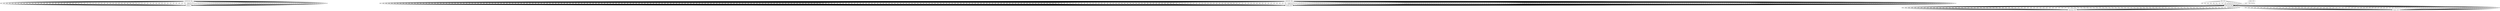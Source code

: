 digraph {
	"systemd-oomd,  566" -> "systemd, 1" [label=read]
	"systemd-oomd,  566" -> "systemd, 1" [label=read]
	"systemd-oomd,  566" -> "systemd, 1" [label=read]
	"systemd-oomd,  566" -> "systemd, 1" [label=read]
	"gnome-shell,  1847" -> "systemd, 1637" [label=read]
	"gnome-shell,  1847" -> "systemd, 1637" [label=read]
	"systemd-oomd,  566" -> "systemd, 1" [label=read]
	"systemd-oomd,  566" -> "systemd, 1" [label=read]
	"systemd-oomd,  566" -> "systemd, 1" [label=read]
	"systemd-oomd,  566" -> "systemd, 1" [label=read]
	"systemd-oomd,  566" -> "systemd, 1" [label=read]
	"systemd-oomd,  566" -> "systemd, 1" [label=read]
	"systemd-oomd,  566" -> "systemd, 1" [label=read]
	"systemd-oomd,  566" -> "systemd, 1" [label=read]
	"systemd-oomd,  566" -> "systemd, 1" [label=read]
	"systemd-oomd,  566" -> "systemd, 1" [label=read]
	"systemd-oomd,  566" -> "systemd, 1" [label=read]
	"systemd-oomd,  566" -> "systemd, 1" [label=read]
	"systemd-oomd,  566" -> "systemd, 1" [label=read]
	"systemd-oomd,  566" -> "systemd, 1" [label=read]
	"systemd-oomd,  566" -> "systemd, 1" [label=read]
	"systemd-oomd,  566" -> "systemd, 1" [label=read]
	"systemd-oomd,  566" -> "systemd, 1" [label=read]
	"systemd-oomd,  566" -> "systemd, 1" [label=read]
	"systemd-oomd,  566" -> "systemd, 1" [label=read]
	"systemd-oomd,  566" -> "systemd, 1" [label=read]
	"systemd-oomd,  566" -> "systemd, 1" [label=read]
	"systemd-oomd,  566" -> "systemd, 1" [label=read]
	"systemd-oomd,  566" -> "systemd, 1" [label=read]
	"systemd-oomd,  566" -> "systemd, 1" [label=read]
	"systemd-oomd,  566" -> "systemd, 1" [label=read]
	"systemd-oomd,  566" -> "systemd, 1" [label=read]
	"systemd-oomd,  566" -> "systemd, 1" [label=read]
	"systemd-oomd,  566" -> "systemd, 1" [label=read]
	"gnome-shell,  1847" -> "systemd, 1637" [label=read]
	"gnome-shell,  1847" -> "systemd, 1637" [label=read]
	"gnome-shell,  1847" -> "systemd, 1637" [label=read]
	"gnome-shell,  1847" -> "systemd, 1637" [label=read]
	"gnome-shell,  1847" -> "systemd, 1637" [label=read]
	"gnome-shell,  1847" -> "systemd, 1637" [label=read]
	"gnome-shell,  1847" -> "systemd, 1637" [label=read]
	"gnome-shell,  1847" -> "systemd, 1637" [label=read]
	"gnome-shell, 1847" -> "Cache2,  4070" [label=write]
	"gnome-shell, 1847" -> "Cache2,  4070" [label=write]
	"gnome-shell, 1847" -> "Cache2,  4070" [label=write]
	"gnome-shell, 1847" -> "Cache2,  4070" [label=write]
	"Cache2,  4070" -> "gnome-shell, 1847" [label=read]
	"Cache2,  4070" -> "gnome-shell, 1847" [label=read]
	"gnome-shell, 1847" -> "Cache2,  4070" [label=write]
	"gnome-shell, 1847" -> "Cache2,  4070" [label=write]
	"Cache2,  4070" -> "gnome-shell, 1847" [label=read]
	"Cache2,  4070" -> "gnome-shell, 1847" [label=read]
	"Cache2,  4070" -> "gnome-shell, 1847" [label=read]
	"Cache2,  4070" -> "gnome-shell, 1847" [label=read]
	"gnome-shell, 1847" -> "Cache2,  4070" [label=write]
	"gnome-shell, 1847" -> "Cache2,  4070" [label=write]
	"Cache2,  4070" -> "gnome-shell, 1847" [label=read]
	"Cache2,  4070" -> "gnome-shell, 1847" [label=read]
	"gnome-shell, 1847" -> "Cache2,  4070" [label=write]
	"gnome-shell, 1847" -> "Cache2,  4070" [label=write]
	"Cache2,  4070" -> "gnome-shell, 1847" [label=read]
	"Cache2,  4070" -> "gnome-shell, 1847" [label=read]
	"gnome-shell, 1847" -> "Cache2,  4070" [label=write]
	"gnome-shell, 1847" -> "Cache2,  4070" [label=write]
	"Cache2,  4070" -> "gnome-shell, 1847" [label=read]
	"Cache2,  4070" -> "gnome-shell, 1847" [label=read]
	"Cache2,  4070" -> "gnome-shell, 1847" [label=read]
	"Cache2,  4070" -> "gnome-shell, 1847" [label=read]
	"gnome-shell, 1847" -> "Cache2,  4070" [label=write]
	"gnome-shell, 1847" -> "Cache2,  4070" [label=write]
	"Cache2,  4070" -> "gnome-shell, 1847" [label=read]
	"Cache2,  4070" -> "gnome-shell, 1847" [label=read]
	"Cache2,  4070" -> "gnome-shell, 1847" [label=read]
	"Cache2,  4070" -> "gnome-shell, 1847" [label=read]
	"gnome-shell, 1847" -> "Cache2,  4070" [label=write]
	"gnome-shell, 1847" -> "Cache2,  4070" [label=write]
	"Cache2,  4070" -> "gnome-shell, 1847" [label=read]
	"Cache2,  4070" -> "gnome-shell, 1847" [label=read]
	"Cache2,  4070" -> "gnome-shell, 1847" [label=read]
	"Cache2,  4070" -> "gnome-shell, 1847" [label=read]
	"gnome-shell, 1847" -> "Cache2,  4070" [label=write]
	"gnome-shell, 1847" -> "Cache2,  4070" [label=write]
	"Cache2,  4070" -> "gnome-shell, 1847" [label=read]
	"gnome-shell,  1847" -> "systemd, 1637" [label=read]
	"gnome-shell,  1847" -> "systemd, 1637" [label=read]
	"gnome-shell,  1847" -> "systemd, 1637" [label=read]
	"gnome-shell,  1847" -> "systemd, 1637" [label=read]
	"Cache2,  4070" -> "gnome-shell, 1847" [label=read]
	"Cache2,  4070" -> "gnome-shell, 1847" [label=read]
	"Cache2,  4070" -> "gnome-shell, 1847" [label=read]
	"gnome-shell, 1847" -> "Cache2,  4070" [label=write]
	"gnome-shell, 1847" -> "Cache2,  4070" [label=write]
	"Cache2,  4070" -> "gnome-shell, 1847" [label=read]
	"Cache2,  4070" -> "gnome-shell, 1847" [label=read]
	"gnome-shell, 1847" -> "Cache2,  4070" [label=write]
	"gnome-shell, 1847" -> "Cache2,  4070" [label=write]
	"gnome-shell,  1847" -> "systemd, 1637" [label=read]
	"gnome-shell,  1847" -> "systemd, 1637" [label=read]
	"gnome-shell,  1847" -> "systemd, 1637" [label=read]
	"gnome-shell,  1847" -> "systemd, 1637" [label=read]
	"gnome-shell,  1847" -> "systemd, 1637" [label=read]
	"gnome-shell,  1847" -> "systemd, 1637" [label=read]
	"gnome-shell,  1847" -> "systemd, 1637" [label=read]
	"gnome-shell,  1847" -> "systemd, 1637" [label=read]
	"gnome-shell,  1847" -> "systemd, 1637" [label=read]
	"gnome-shell,  1847" -> "systemd, 1637" [label=read]
	"gnome-shell,  1847" -> "systemd, 1637" [label=read]
	"gnome-shell,  1847" -> "systemd, 1637" [label=read]
	"gnome-shell,  1847" -> "systemd, 1637" [label=read]
	"gnome-shell,  1847" -> "systemd, 1637" [label=read]
	"gnome-shell,  1847" -> "systemd, 1637" [label=read]
	"gnome-shell,  1847" -> "systemd, 1637" [label=read]
	"gnome-shell,  1847" -> "systemd, 1637" [label=read]
	"gnome-shell,  1847" -> "systemd, 1637" [label=read]
	"gnome-shell,  1847" -> "systemd, 1637" [label=read]
	"gnome-shell,  1847" -> "systemd, 1637" [label=read]
	"gnome-shell,  1847" -> "systemd, 1637" [label=read]
	"gnome-shell,  1847" -> "systemd, 1637" [label=read]
	"gnome-shell,  1847" -> "systemd, 1637" [label=read]
	"gnome-shell,  1847" -> "systemd, 1637" [label=read]
	"gnome-shell,  1847" -> "systemd, 1637" [label=read]
	"gnome-shell,  1847" -> "systemd, 1637" [label=read]
	"gnome-shell,  1847" -> "systemd, 1637" [label=read]
	"gnome-shell,  1847" -> "systemd, 1637" [label=read]
	"gnome-shell,  1847" -> "systemd, 1637" [label=read]
	"gnome-shell,  1847" -> "systemd, 1637" [label=read]
	"gnome-shell,  1847" -> "systemd, 1637" [label=read]
	"gnome-shell,  1847" -> "systemd, 1637" [label=read]
	"gnome-shell,  1847" -> "systemd, 1637" [label=read]
	"gnome-shell,  1847" -> "systemd, 1637" [label=read]
	"gnome-shell,  1847" -> "systemd, 1637" [label=read]
	"gnome-shell,  1847" -> "systemd, 1637" [label=read]
	"gnome-shell,  1847" -> "systemd, 1637" [label=read]
	"gnome-shell,  1847" -> "systemd, 1637" [label=read]
	"gnome-shell,  1847" -> "systemd, 1637" [label=read]
	"gnome-shell,  1847" -> "systemd, 1637" [label=read]
	"gnome-shell,  1847" -> "systemd, 1637" [label=read]
	"gnome-shell,  1847" -> "systemd, 1637" [label=read]
	"gnome-shell,  1847" -> "systemd, 1637" [label=read]
	"gnome-shell,  1847" -> "systemd, 1637" [label=read]
	"gnome-shell,  1847" -> "systemd, 1637" [label=read]
	"gnome-shell,  1847" -> "systemd, 1637" [label=read]
	"gnome-shell,  1847" -> "systemd, 1637" [label=read]
	"gnome-shell,  1847" -> "systemd, 1637" [label=read]
	"gnome-shell,  1847" -> "systemd, 1637" [label=read]
	"gnome-shell,  1847" -> "systemd, 1637" [label=read]
	"systemd-oomd,  566" -> "systemd, 1" [label=read]
	"systemd-oomd,  566" -> "systemd, 1" [label=read]
	"gnome-shell,  1847" -> "systemd, 1637" [label=read]
	"gnome-shell,  1847" -> "systemd, 1637" [label=read]
	"gnome-shell,  1847" -> "systemd, 1637" [label=read]
	"gnome-shell,  1847" -> "systemd, 1637" [label=read]
	"Cache2,  4070" -> "gnome-shell, 1847" [label=read]
	"Cache2,  4070" -> "gnome-shell, 1847" [label=read]
	"Cache2,  4070" -> "gnome-shell, 1847" [label=read]
	"Cache2,  4070" -> "gnome-shell, 1847" [label=read]
	"Cache2,  4070" -> "gnome-shell, 1847" [label=read]
	"Cache2,  4070" -> "gnome-shell, 1847" [label=read]
	"gnome-shell, 1847" -> "Cache2,  4070" [label=write]
	"gnome-shell, 1847" -> "Cache2,  4070" [label=write]
	"gnome-shell,  1847" -> "systemd, 1637" [label=read]
	"gnome-shell,  1847" -> "systemd, 1637" [label=read]
	"gnome-shell,  1847" -> "systemd, 1637" [label=read]
	"gnome-shell,  1847" -> "systemd, 1637" [label=read]
	"gnome-shell,  1847" -> "systemd, 1637" [label=read]
	"gnome-shell,  1847" -> "systemd, 1637" [label=read]
	"gnome-shell,  1847" -> "systemd, 1637" [label=read]
	"gnome-shell,  1847" -> "systemd, 1637" [label=read]
	"gnome-shell,  1847" -> "systemd, 1637" [label=read]
	"gnome-shell,  1847" -> "systemd, 1637" [label=read]
	"gnome-shell,  1847" -> "systemd, 1637" [label=read]
	"gnome-shell,  1847" -> "systemd, 1637" [label=read]
	"gnome-shell,  1847" -> "systemd, 1637" [label=read]
	"gnome-shell,  1847" -> "systemd, 1637" [label=read]
	"gnome-shell,  1847" -> "systemd, 1637" [label=read]
	"gnome-shell,  1847" -> "systemd, 1637" [label=read]
	"gnome-shell,  1847" -> "systemd, 1637" [label=read]
	"gnome-shell,  1847" -> "systemd, 1637" [label=read]
	"gnome-shell,  1847" -> "systemd, 1637" [label=read]
	"gnome-shell,  1847" -> "systemd, 1637" [label=read]
	"gnome-shell,  1847" -> "systemd, 1637" [label=read]
	"gnome-shell,  1847" -> "systemd, 1637" [label=read]
	"gnome-shell,  1847" -> "systemd, 1637" [label=read]
	"gnome-shell,  1847" -> "systemd, 1637" [label=read]
	"gnome-shell,  1847" -> "systemd, 1637" [label=read]
	"gnome-shell,  1847" -> "systemd, 1637" [label=read]
	"gnome-shell,  1847" -> "systemd, 1637" [label=read]
	"gnome-shell,  1847" -> "systemd, 1637" [label=read]
	"gnome-shell, 1847" -> "mozStorage,  4070" [label=write]
	"gnome-shell, 1847" -> "mozStorage,  4070" [label=write]
	"gnome-shell, 1847" -> "mozStorage,  4070" [label=write]
	"gnome-shell, 1847" -> "mozStorage,  4070" [label=write]
	"gnome-shell, 1847" -> "mozStorage,  4070" [label=write]
	"gnome-shell, 1847" -> "mozStorage,  4070" [label=write]
	"gnome-shell, 1847" -> "mozStorage,  4070" [label=write]
	"gnome-shell, 1847" -> "mozStorage,  4070" [label=write]
	"gnome-shell, 1847" -> "mozStorage,  4070" [label=write]
	"gnome-shell, 1847" -> "mozStorage,  4070" [label=write]
	"gnome-shell, 1847" -> "mozStorage,  4070" [label=write]
	"gnome-shell, 1847" -> "mozStorage,  4070" [label=write]
	"gnome-shell, 1847" -> "mozStorage,  4070" [label=write]
	"gnome-shell, 1847" -> "mozStorage,  4070" [label=write]
	"gnome-shell, 1847" -> "mozStorage,  4070" [label=write]
	"gnome-shell, 1847" -> "mozStorage,  4070" [label=write]
	"gnome-shell, 1847" -> "mozStorage,  4070" [label=write]
	"gnome-shell, 1847" -> "mozStorage,  4070" [label=write]
	"gnome-shell, 1847" -> "mozStorage,  4070" [label=write]
	"gnome-shell, 1847" -> "mozStorage,  4070" [label=write]
	"gnome-shell, 1847" -> "mozStorage,  4070" [label=write]
	"gnome-shell, 1847" -> "mozStorage,  4070" [label=write]
	"gnome-shell, 1847" -> "mozStorage,  4070" [label=write]
	"gnome-shell, 1847" -> "mozStorage,  4070" [label=write]
	"gnome-shell, 1847" -> "mozStorage,  4070" [label=write]
	"gnome-shell, 1847" -> "mozStorage,  4070" [label=write]
	"gnome-shell, 1847" -> "mozStorage,  4070" [label=write]
	"gnome-shell, 1847" -> "mozStorage,  4070" [label=write]
	"gnome-shell, 1847" -> "mozStorage,  4070" [label=write]
	"gnome-shell, 1847" -> "mozStorage,  4070" [label=write]
	"gnome-shell, 1847" -> "mozStorage,  4070" [label=write]
	"gnome-shell, 1847" -> "mozStorage,  4070" [label=write]
	"gnome-shell, 1847" -> "mozStorage,  4070" [label=write]
	"gnome-shell, 1847" -> "mozStorage,  4070" [label=write]
	"gnome-shell, 1847" -> "mozStorage,  4070" [label=write]
	"gnome-shell, 1847" -> "mozStorage,  4070" [label=write]
	"gnome-shell, 1847" -> "mozStorage,  4070" [label=write]
	"gnome-shell, 1847" -> "mozStorage,  4070" [label=write]
	"gnome-shell, 1847" -> "mozStorage,  4070" [label=write]
	"gnome-shell, 1847" -> "mozStorage,  4070" [label=write]
	"mozStorage,  4070" -> "gnome-shell, 1847" [label=read]
	"mozStorage,  4070" -> "gnome-shell, 1847" [label=read]
	"gnome-shell, 1847" -> "mozStorage,  4070" [label=write]
	"gnome-shell, 1847" -> "mozStorage,  4070" [label=write]
	"mozStorage,  4070" -> "gnome-shell, 1847" [label=read]
	"mozStorage,  4070" -> "gnome-shell, 1847" [label=read]
	"gnome-shell, 1847" -> "mozStorage,  4070" [label=write]
	"gnome-shell, 1847" -> "mozStorage,  4070" [label=write]
	"mozStorage,  4070" -> "gnome-shell, 1847" [label=read]
	"mozStorage,  4070" -> "gnome-shell, 1847" [label=read]
	"gnome-shell, 1847" -> "mozStorage,  4070" [label=write]
	"gnome-shell, 1847" -> "mozStorage,  4070" [label=write]
	"gnome-shell, 1847" -> "mozStorage,  4070" [label=write]
	"gnome-shell, 1847" -> "mozStorage,  4070" [label=write]
	"gnome-shell, 1847" -> "mozStorage,  4070" [label=write]
	"gnome-shell, 1847" -> "mozStorage,  4070" [label=write]
	"gnome-shell, 1847" -> "mozStorage,  4070" [label=write]
	"gnome-shell, 1847" -> "mozStorage,  4070" [label=write]
	"gnome-shell, 1847" -> "mozStorage,  4070" [label=write]
	"gnome-shell, 1847" -> "mozStorage,  4070" [label=write]
	"gnome-shell, 1847" -> "mozStorage,  4070" [label=write]
	"gnome-shell, 1847" -> "mozStorage,  4070" [label=write]
	"gnome-shell,  1847" -> "systemd, 1637" [label=read]
	"gnome-shell,  1847" -> "systemd, 1637" [label=read]
	"gnome-shell,  1847" -> "systemd, 1637" [label=read]
	"gnome-shell,  1847" -> "systemd, 1637" [label=read]
	"gnome-shell,  1847" -> "systemd, 1637" [label=read]
	"gnome-shell,  1847" -> "systemd, 1637" [label=read]
	"gnome-shell,  1847" -> "systemd, 1637" [label=read]
	"gnome-shell,  1847" -> "systemd, 1637" [label=read]
	"Cache2,  4070" -> "gnome-shell, 1847" [label=read]
	"Cache2,  4070" -> "gnome-shell, 1847" [label=read]
	"gnome-shell,  1847" -> "systemd, 1637" [label=read]
	"gnome-shell,  1847" -> "systemd, 1637" [label=read]
	"gnome-shell,  1847" -> "systemd, 1637" [label=read]
	"gnome-shell,  1847" -> "systemd, 1637" [label=read]
	"gnome-shell, 1847" -> "Cache2,  4070" [label=write]
	"gnome-shell, 1847" -> "Cache2,  4070" [label=write]
	"gnome-shell,  1847" -> "systemd, 1637" [label=read]
	"gnome-shell,  1847" -> "systemd, 1637" [label=read]
	"gnome-shell,  1847" -> "systemd, 1637" [label=read]
	"gnome-shell,  1847" -> "systemd, 1637" [label=read]
	"gnome-shell,  1847" -> "systemd, 1637" [label=read]
	"gnome-shell,  1847" -> "systemd, 1637" [label=read]
	"gnome-shell,  1847" -> "systemd, 1637" [label=read]
	"gnome-shell,  1847" -> "systemd, 1637" [label=read]
	"gnome-shell,  1847" -> "systemd, 1637" [label=read]
	"gnome-shell,  1847" -> "systemd, 1637" [label=read]
	"gnome-shell,  1847" -> "systemd, 1637" [label=read]
	"gnome-shell,  1847" -> "systemd, 1637" [label=read]
	"Cache2,  4070" -> "gnome-shell, 1847" [label=read]
	"Cache2,  4070" -> "gnome-shell, 1847" [label=read]
	"Cache2,  4070" -> "gnome-shell, 1847" [label=read]
	"Cache2,  4070" -> "gnome-shell, 1847" [label=read]
	"Cache2,  4070" -> "gnome-shell, 1847" [label=read]
	"Cache2,  4070" -> "gnome-shell, 1847" [label=read]
	"gnome-shell,  1847" -> "systemd, 1637" [label=read]
	"gnome-shell,  1847" -> "systemd, 1637" [label=read]
	"gnome-shell,  1847" -> "systemd, 1637" [label=read]
	"gnome-shell,  1847" -> "systemd, 1637" [label=read]
	"gnome-shell, 1847" -> "Cache2,  4070" [label=write]
	"gnome-shell, 1847" -> "Cache2,  4070" [label=write]
	"gnome-shell,  1847" -> "systemd, 1637" [label=read]
	"gnome-shell,  1847" -> "systemd, 1637" [label=read]
	"gnome-shell,  1847" -> "systemd, 1637" [label=read]
	"gnome-shell,  1847" -> "systemd, 1637" [label=read]
	"gnome-shell,  1847" -> "systemd, 1637" [label=read]
	"gnome-shell,  1847" -> "systemd, 1637" [label=read]
	"gnome-shell,  1847" -> "systemd, 1637" [label=read]
	"gnome-shell,  1847" -> "systemd, 1637" [label=read]
	"gnome-shell,  1847" -> "systemd, 1637" [label=read]
	"gnome-shell,  1847" -> "systemd, 1637" [label=read]
	"gnome-shell,  1847" -> "systemd, 1637" [label=read]
	"gnome-shell,  1847" -> "systemd, 1637" [label=read]
	"gnome-shell,  1847" -> "systemd, 1637" [label=read]
	"gnome-shell,  1847" -> "systemd, 1637" [label=read]
	"gnome-shell,  1847" -> "systemd, 1637" [label=read]
	"gnome-shell,  1847" -> "systemd, 1637" [label=read]
	"gnome-shell,  1847" -> "systemd, 1637" [label=read]
	"gnome-shell,  1847" -> "systemd, 1637" [label=read]
	"gnome-shell,  1847" -> "systemd, 1637" [label=read]
	"gnome-shell,  1847" -> "systemd, 1637" [label=read]
	"gnome-shell,  1847" -> "systemd, 1637" [label=read]
	"gnome-shell,  1847" -> "systemd, 1637" [label=read]
	"gnome-shell,  1847" -> "systemd, 1637" [label=read]
	"gnome-shell,  1847" -> "systemd, 1637" [label=read]
	"gnome-shell,  1847" -> "systemd, 1637" [label=read]
	"gnome-shell,  1847" -> "systemd, 1637" [label=read]
	"gnome-shell,  1847" -> "systemd, 1637" [label=read]
	"gnome-shell,  1847" -> "systemd, 1637" [label=read]
	"gnome-shell,  1847" -> "systemd, 1637" [label=read]
	"gnome-shell,  1847" -> "systemd, 1637" [label=read]
	"gnome-shell,  1847" -> "systemd, 1637" [label=read]
	"gnome-shell,  1847" -> "systemd, 1637" [label=read]
	"gnome-shell,  1847" -> "systemd, 1637" [label=read]
	"gnome-shell,  1847" -> "systemd, 1637" [label=read]
	"gnome-shell,  1847" -> "systemd, 1637" [label=read]
	"gnome-shell,  1847" -> "systemd, 1637" [label=read]
	"gnome-shell,  1847" -> "systemd, 1637" [label=read]
	"gnome-shell,  1847" -> "systemd, 1637" [label=read]
	"gnome-shell,  1847" -> "systemd, 1637" [label=read]
	"gnome-shell,  1847" -> "systemd, 1637" [label=read]
	"gnome-shell,  1847" -> "systemd, 1637" [label=read]
	"gnome-shell,  1847" -> "systemd, 1637" [label=read]
	"gnome-shell,  1847" -> "systemd, 1637" [label=read]
	"gnome-shell,  1847" -> "systemd, 1637" [label=read]
	"gnome-shell,  1847" -> "systemd, 1637" [label=read]
	"gnome-shell,  1847" -> "systemd, 1637" [label=read]
	"gnome-shell,  1847" -> "systemd, 1637" [label=read]
	"gnome-shell,  1847" -> "systemd, 1637" [label=read]
	"systemd-oomd,  566" -> "systemd, 1" [label=read]
	"systemd-oomd,  566" -> "systemd, 1" [label=read]
	"gnome-shell,  1847" -> "systemd, 1637" [label=read]
	"gnome-shell,  1847" -> "systemd, 1637" [label=read]
	"gnome-shell,  1847" -> "systemd, 1637" [label=read]
	"gnome-shell,  1847" -> "systemd, 1637" [label=read]
	"gnome-shell,  1847" -> "systemd, 1637" [label=read]
	"gnome-shell,  1847" -> "systemd, 1637" [label=read]
	"gnome-shell,  1847" -> "systemd, 1637" [label=read]
	"gnome-shell,  1847" -> "systemd, 1637" [label=read]
	"gnome-shell,  1847" -> "systemd, 1637" [label=read]
	"gnome-shell,  1847" -> "systemd, 1637" [label=read]
	"gnome-shell,  1847" -> "systemd, 1637" [label=read]
	"gnome-shell,  1847" -> "systemd, 1637" [label=read]
	"gnome-shell,  1847" -> "systemd, 1637" [label=read]
	"gnome-shell,  1847" -> "systemd, 1637" [label=read]
	"gnome-shell,  1847" -> "systemd, 1637" [label=read]
	"gnome-shell,  1847" -> "systemd, 1637" [label=read]
	"gnome-shell,  1847" -> "systemd, 1637" [label=read]
	"gnome-shell,  1847" -> "systemd, 1637" [label=read]
	"gnome-shell,  1847" -> "systemd, 1637" [label=read]
	"gnome-shell,  1847" -> "systemd, 1637" [label=read]
	"gnome-shell,  1847" -> "systemd, 1637" [label=read]
	"gnome-shell,  1847" -> "systemd, 1637" [label=read]
	"gnome-shell,  1847" -> "systemd, 1637" [label=read]
	"gnome-shell,  1847" -> "systemd, 1637" [label=read]
	"gnome-shell,  1847" -> "systemd, 1637" [label=read]
	"gnome-shell,  1847" -> "systemd, 1637" [label=read]
	"gnome-shell,  1847" -> "systemd, 1637" [label=read]
	"gnome-shell,  1847" -> "systemd, 1637" [label=read]
	"gnome-shell,  1847" -> "systemd, 1637" [label=read]
	"gnome-shell,  1847" -> "systemd, 1637" [label=read]
	"gnome-shell,  1847" -> "systemd, 1637" [label=read]
	"gnome-shell,  1847" -> "systemd, 1637" [label=read]
	"gnome-shell,  1847" -> "systemd, 1637" [label=read]
	"gnome-shell,  1847" -> "systemd, 1637" [label=read]
	"gnome-shell,  1847" -> "systemd, 1637" [label=read]
	"gnome-shell,  1847" -> "systemd, 1637" [label=read]
	"gnome-shell,  1847" -> "systemd, 1637" [label=read]
	"gnome-shell,  1847" -> "systemd, 1637" [label=read]
	"gnome-shell,  1847" -> "systemd, 1637" [label=read]
	"gnome-shell,  1847" -> "systemd, 1637" [label=read]
	"gnome-shell,  1847" -> "systemd, 1637" [label=read]
	"gnome-shell,  1847" -> "systemd, 1637" [label=read]
	"gnome-shell,  1847" -> "systemd, 1637" [label=read]
	"gnome-shell,  1847" -> "systemd, 1637" [label=read]
	"gnome-shell,  1847" -> "systemd, 1637" [label=read]
	"gnome-shell,  1847" -> "systemd, 1637" [label=read]
	"gnome-shell,  1847" -> "systemd, 1637" [label=read]
	"gnome-shell,  1847" -> "systemd, 1637" [label=read]
	"gnome-shell,  1847" -> "systemd, 1637" [label=read]
	"gnome-shell,  1847" -> "systemd, 1637" [label=read]
	"gnome-shell,  1847" -> "systemd, 1637" [label=read]
	"gnome-shell,  1847" -> "systemd, 1637" [label=read]
	"gnome-shell,  1847" -> "systemd, 1637" [label=read]
	"gnome-shell,  1847" -> "systemd, 1637" [label=read]
	"gnome-shell,  1847" -> "systemd, 1637" [label=read]
	"gnome-shell,  1847" -> "systemd, 1637" [label=read]
	"gnome-shell,  1847" -> "systemd, 1637" [label=read]
	"gnome-shell,  1847" -> "systemd, 1637" [label=read]
	"gnome-shell,  1847" -> "systemd, 1637" [label=read]
	"gnome-shell,  1847" -> "systemd, 1637" [label=read]
	"gnome-shell,  1847" -> "systemd, 1637" [label=read]
	"gnome-shell,  1847" -> "systemd, 1637" [label=read]
	"gnome-shell,  1847" -> "systemd, 1637" [label=read]
	"gnome-shell,  1847" -> "systemd, 1637" [label=read]
	"Cache2,  4070" -> "gnome-shell, 1847" [label=read]
	"Cache2,  4070" -> "gnome-shell, 1847" [label=read]
	"gnome-shell, 1847" -> "Cache2,  4070" [label=write]
	"gnome-shell, 1847" -> "Cache2,  4070" [label=write]
	"Cache2,  4070" -> "gnome-shell, 1847" [label=read]
	"Cache2,  4070" -> "gnome-shell, 1847" [label=read]
	"Cache2,  4070" -> "gnome-shell, 1847" [label=read]
	"Cache2,  4070" -> "gnome-shell, 1847" [label=read]
	"gnome-shell, 1847" -> "Cache2,  4070" [label=write]
	"gnome-shell, 1847" -> "Cache2,  4070" [label=write]
	"Cache2,  4070" -> "gnome-shell, 1847" [label=read]
	"Cache2,  4070" -> "gnome-shell, 1847" [label=read]
	"gnome-shell,  1847" -> "systemd, 1637" [label=read]
	"gnome-shell,  1847" -> "systemd, 1637" [label=read]
	"gnome-shell,  1847" -> "systemd, 1637" [label=read]
	"gnome-shell,  1847" -> "systemd, 1637" [label=read]
	"gnome-shell,  1847" -> "systemd, 1637" [label=read]
	"gnome-shell,  1847" -> "systemd, 1637" [label=read]
	"gnome-shell,  1847" -> "systemd, 1637" [label=read]
	"gnome-shell,  1847" -> "systemd, 1637" [label=read]
	"gnome-shell,  1847" -> "systemd, 1637" [label=read]
	"gnome-shell,  1847" -> "systemd, 1637" [label=read]
	"gnome-shell,  1847" -> "systemd, 1637" [label=read]
	"gnome-shell,  1847" -> "systemd, 1637" [label=read]
	"gnome-shell,  1847" -> "systemd, 1637" [label=read]
	"gnome-shell,  1847" -> "systemd, 1637" [label=read]
	"gnome-shell,  1847" -> "systemd, 1637" [label=read]
	"gnome-shell,  1847" -> "systemd, 1637" [label=read]
	"gnome-shell,  1847" -> "systemd, 1637" [label=read]
	"gnome-shell,  1847" -> "systemd, 1637" [label=read]
	"gnome-shell,  1847" -> "systemd, 1637" [label=read]
	"gnome-shell,  1847" -> "systemd, 1637" [label=read]
	"gnome-shell,  1847" -> "systemd, 1637" [label=read]
	"gnome-shell,  1847" -> "systemd, 1637" [label=read]
	"gnome-shell,  1847" -> "systemd, 1637" [label=read]
	"gnome-shell,  1847" -> "systemd, 1637" [label=read]
	"gnome-shell,  1847" -> "systemd, 1637" [label=read]
	"gnome-shell,  1847" -> "systemd, 1637" [label=read]
	"gnome-shell,  1847" -> "systemd, 1637" [label=read]
	"gnome-shell,  1847" -> "systemd, 1637" [label=read]
	"gnome-shell,  1847" -> "systemd, 1637" [label=read]
	"gnome-shell,  1847" -> "systemd, 1637" [label=read]
	"gnome-shell,  1847" -> "systemd, 1637" [label=read]
	"gnome-shell,  1847" -> "systemd, 1637" [label=read]
	"gnome-shell,  1847" -> "systemd, 1637" [label=read]
	"gnome-shell,  1847" -> "systemd, 1637" [label=read]
	"gnome-shell,  1847" -> "systemd, 1637" [label=read]
	"gnome-shell,  1847" -> "systemd, 1637" [label=read]
	"gnome-shell,  1847" -> "systemd, 1637" [label=read]
	"gnome-shell,  1847" -> "systemd, 1637" [label=read]
	"gnome-shell,  1847" -> "systemd, 1637" [label=read]
	"gnome-shell,  1847" -> "systemd, 1637" [label=read]
	"gnome-shell,  1847" -> "systemd, 1637" [label=read]
	"gnome-shell,  1847" -> "systemd, 1637" [label=read]
	"gnome-shell,  1847" -> "systemd, 1637" [label=read]
	"gnome-shell,  1847" -> "systemd, 1637" [label=read]
	"gnome-shell,  1847" -> "systemd, 1637" [label=read]
	"gnome-shell,  1847" -> "systemd, 1637" [label=read]
	"gnome-shell,  1847" -> "systemd, 1637" [label=read]
	"gnome-shell,  1847" -> "systemd, 1637" [label=read]
	"gnome-shell,  1847" -> "systemd, 1637" [label=read]
	"gnome-shell,  1847" -> "systemd, 1637" [label=read]
	"gnome-shell,  1847" -> "systemd, 1637" [label=read]
	"gnome-shell,  1847" -> "systemd, 1637" [label=read]
	"systemd-oomd,  566" -> "systemd, 1" [label=read]
	"systemd-oomd,  566" -> "systemd, 1" [label=read]
	"gnome-shell,  1847" -> "systemd, 1637" [label=read]
	"gnome-shell,  1847" -> "systemd, 1637" [label=read]
	"gnome-shell,  1847" -> "systemd, 1637" [label=read]
	"gnome-shell,  1847" -> "systemd, 1637" [label=read]
	"gnome-shell,  1847" -> "systemd, 1637" [label=read]
	"gnome-shell,  1847" -> "systemd, 1637" [label=read]
	"gnome-shell,  1847" -> "systemd, 1637" [label=read]
	"gnome-shell,  1847" -> "systemd, 1637" [label=read]
	"gnome-shell,  1847" -> "systemd, 1637" [label=read]
	"gnome-shell,  1847" -> "systemd, 1637" [label=read]
	"gnome-shell,  1847" -> "systemd, 1637" [label=read]
	"gnome-shell,  1847" -> "systemd, 1637" [label=read]
	"gnome-shell,  1847" -> "systemd, 1637" [label=read]
	"gnome-shell,  1847" -> "systemd, 1637" [label=read]
	"gnome-shell,  1847" -> "systemd, 1637" [label=read]
	"gnome-shell,  1847" -> "systemd, 1637" [label=read]
	"gnome-shell,  1847" -> "systemd, 1637" [label=read]
	"gnome-shell,  1847" -> "systemd, 1637" [label=read]
	"gnome-shell,  1847" -> "systemd, 1637" [label=read]
	"gnome-shell,  1847" -> "systemd, 1637" [label=read]
	"gnome-shell,  1847" -> "systemd, 1637" [label=read]
	"gnome-shell,  1847" -> "systemd, 1637" [label=read]
	"gnome-shell,  1847" -> "systemd, 1637" [label=read]
	"gnome-shell,  1847" -> "systemd, 1637" [label=read]
	"gnome-shell,  1847" -> "systemd, 1637" [label=read]
	"gnome-shell,  1847" -> "systemd, 1637" [label=read]
	"gnome-shell,  1847" -> "systemd, 1637" [label=read]
	"gnome-shell,  1847" -> "systemd, 1637" [label=read]
	"gnome-shell,  1847" -> "systemd, 1637" [label=read]
	"gnome-shell,  1847" -> "systemd, 1637" [label=read]
	"gnome-shell,  1847" -> "systemd, 1637" [label=read]
	"gnome-shell,  1847" -> "systemd, 1637" [label=read]
	"gnome-shell,  1847" -> "systemd, 1637" [label=read]
	"gnome-shell,  1847" -> "systemd, 1637" [label=read]
	"gnome-shell,  1847" -> "systemd, 1637" [label=read]
	"gnome-shell,  1847" -> "systemd, 1637" [label=read]
	"gnome-shell,  1847" -> "systemd, 1637" [label=read]
	"gnome-shell,  1847" -> "systemd, 1637" [label=read]
	"gnome-shell,  1847" -> "systemd, 1637" [label=read]
	"gnome-shell,  1847" -> "systemd, 1637" [label=read]
	"gnome-shell,  1847" -> "systemd, 1637" [label=read]
	"gnome-shell,  1847" -> "systemd, 1637" [label=read]
	"gnome-shell,  1847" -> "systemd, 1637" [label=read]
	"gnome-shell,  1847" -> "systemd, 1637" [label=read]
	"gnome-shell,  1847" -> "systemd, 1637" [label=read]
	"gnome-shell,  1847" -> "systemd, 1637" [label=read]
	"gnome-shell,  1847" -> "systemd, 1637" [label=read]
	"gnome-shell,  1847" -> "systemd, 1637" [label=read]
	"gnome-shell,  1847" -> "systemd, 1637" [label=read]
	"gnome-shell,  1847" -> "systemd, 1637" [label=read]
	"gnome-shell,  1847" -> "systemd, 1637" [label=read]
	"gnome-shell,  1847" -> "systemd, 1637" [label=read]
	"gnome-shell,  1847" -> "systemd, 1637" [label=read]
	"gnome-shell,  1847" -> "systemd, 1637" [label=read]
	"gnome-shell,  1847" -> "systemd, 1637" [label=read]
	"gnome-shell,  1847" -> "systemd, 1637" [label=read]
	"gnome-shell,  1847" -> "systemd, 1637" [label=read]
	"gnome-shell,  1847" -> "systemd, 1637" [label=read]
	"gnome-shell,  1847" -> "systemd, 1637" [label=read]
	"gnome-shell,  1847" -> "systemd, 1637" [label=read]
	"gnome-shell,  1847" -> "systemd, 1637" [label=read]
	"gnome-shell,  1847" -> "systemd, 1637" [label=read]
	"gnome-shell,  1847" -> "systemd, 1637" [label=read]
	"gnome-shell,  1847" -> "systemd, 1637" [label=read]
	"gnome-shell,  1847" -> "systemd, 1637" [label=read]
	"gnome-shell,  1847" -> "systemd, 1637" [label=read]
	"gnome-shell,  1847" -> "systemd, 1637" [label=read]
	"gnome-shell,  1847" -> "systemd, 1637" [label=read]
	"gnome-shell,  1847" -> "systemd, 1637" [label=read]
	"gnome-shell,  1847" -> "systemd, 1637" [label=read]
	"gnome-shell,  1847" -> "systemd, 1637" [label=read]
	"gnome-shell,  1847" -> "systemd, 1637" [label=read]
	"gnome-shell,  1847" -> "systemd, 1637" [label=read]
	"gnome-shell,  1847" -> "systemd, 1637" [label=read]
	"gnome-shell,  1847" -> "systemd, 1637" [label=read]
	"gnome-shell,  1847" -> "systemd, 1637" [label=read]
	"gnome-shell,  1847" -> "systemd, 1637" [label=read]
	"gnome-shell,  1847" -> "systemd, 1637" [label=read]
	"gnome-shell,  1847" -> "systemd, 1637" [label=read]
	"gnome-shell,  1847" -> "systemd, 1637" [label=read]
	"systemd-oomd,  566" -> "systemd, 1" [label=read]
	"systemd-oomd,  566" -> "systemd, 1" [label=read]
	"systemd-oomd,  566" -> "systemd, 1" [label=read]
	"systemd-oomd,  566" -> "systemd, 1" [label=read]
	"systemd-oomd,  566" -> "systemd, 1" [label=read]
	"systemd-oomd,  566" -> "systemd, 1" [label=read]
	"systemd-oomd,  566" -> "systemd, 1" [label=read]
	"systemd-oomd,  566" -> "systemd, 1" [label=read]
	"systemd-oomd,  566" -> "systemd, 1" [label=read]
	"systemd-oomd,  566" -> "systemd, 1" [label=read]
	"systemd-oomd,  566" -> "systemd, 1" [label=read]
	"systemd-oomd,  566" -> "systemd, 1" [label=read]
	"systemd-oomd,  566" -> "systemd, 1" [label=read]
	"systemd-oomd,  566" -> "systemd, 1" [label=read]
	"systemd-oomd,  566" -> "systemd, 1" [label=read]
	"systemd-oomd,  566" -> "systemd, 1" [label=read]
	"systemd-oomd,  566" -> "systemd, 1" [label=read]
	"systemd-oomd,  566" -> "systemd, 1" [label=read]
	"systemd-oomd,  566" -> "systemd, 1" [label=read]
	"systemd-oomd,  566" -> "systemd, 1" [label=read]
	"systemd-oomd,  566" -> "systemd, 1" [label=read]
	"systemd-oomd,  566" -> "systemd, 1" [label=read]
	"systemd-oomd,  566" -> "systemd, 1" [label=read]
	"systemd-oomd,  566" -> "systemd, 1" [label=read]
	"systemd-oomd,  566" -> "systemd, 1" [label=read]
	"systemd-oomd,  566" -> "systemd, 1" [label=read]
	"gnome-shell,  1847" -> "systemd, 1637" [label=read]
	"gnome-shell,  1847" -> "systemd, 1637" [label=read]
	"gnome-shell,  1847" -> "systemd, 1637" [label=read]
	"gnome-shell,  1847" -> "systemd, 1637" [label=read]
	"gnome-shell,  1847" -> "systemd, 1637" [label=read]
	"gnome-shell,  1847" -> "systemd, 1637" [label=read]
	"gnome-shell,  1847" -> "systemd, 1637" [label=read]
	"gnome-shell,  1847" -> "systemd, 1637" [label=read]
	"gnome-shell,  1847" -> "systemd, 1637" [label=read]
	"gnome-shell,  1847" -> "systemd, 1637" [label=read]
	"gnome-shell,  1847" -> "systemd, 1637" [label=read]
	"gnome-shell,  1847" -> "systemd, 1637" [label=read]
	"gnome-shell,  1847" -> "systemd, 1637" [label=read]
	"gnome-shell,  1847" -> "systemd, 1637" [label=read]
	"gnome-shell,  1847" -> "systemd, 1637" [label=read]
	"gnome-shell,  1847" -> "systemd, 1637" [label=read]
	"gnome-shell,  1847" -> "systemd, 1637" [label=read]
	"gnome-shell,  1847" -> "systemd, 1637" [label=read]
	"gnome-shell,  1847" -> "systemd, 1637" [label=read]
	"gnome-shell,  1847" -> "systemd, 1637" [label=read]
	"gnome-shell,  1847" -> "systemd, 1637" [label=read]
	"gnome-shell,  1847" -> "systemd, 1637" [label=read]
	"gnome-shell,  1847" -> "systemd, 1637" [label=read]
	"gnome-shell,  1847" -> "systemd, 1637" [label=read]
	"gnome-shell,  1847" -> "systemd, 1637" [label=read]
	"gnome-shell,  1847" -> "systemd, 1637" [label=read]
	"gnome-shell,  1847" -> "systemd, 1637" [label=read]
	"gnome-shell,  1847" -> "systemd, 1637" [label=read]
	"gnome-shell,  1847" -> "systemd, 1637" [label=read]
	"gnome-shell,  1847" -> "systemd, 1637" [label=read]
	"gnome-shell,  1847" -> "systemd, 1637" [label=read]
	"gnome-shell,  1847" -> "systemd, 1637" [label=read]
	"gnome-shell,  1847" -> "systemd, 1637" [label=read]
	"gnome-shell,  1847" -> "systemd, 1637" [label=read]
	"gnome-shell,  1847" -> "systemd, 1637" [label=read]
	"gnome-shell,  1847" -> "systemd, 1637" [label=read]
	"gnome-shell,  1847" -> "systemd, 1637" [label=read]
	"gnome-shell,  1847" -> "systemd, 1637" [label=read]
	"gnome-shell,  1847" -> "systemd, 1637" [label=read]
	"gnome-shell,  1847" -> "systemd, 1637" [label=read]
	"gnome-shell,  1847" -> "systemd, 1637" [label=read]
	"gnome-shell,  1847" -> "systemd, 1637" [label=read]
	"gnome-shell,  1847" -> "systemd, 1637" [label=read]
	"gnome-shell,  1847" -> "systemd, 1637" [label=read]
	"gnome-shell,  1847" -> "systemd, 1637" [label=read]
	"gnome-shell,  1847" -> "systemd, 1637" [label=read]
	"gnome-shell, 1847" -> "mozStorage,  4070" [label=write]
	"gnome-shell, 1847" -> "mozStorage,  4070" [label=write]
	"gnome-shell, 1847" -> "mozStorage,  4070" [label=write]
	"gnome-shell, 1847" -> "mozStorage,  4070" [label=write]
	"gnome-shell, 1847" -> "mozStorage,  4070" [label=write]
	"gnome-shell, 1847" -> "mozStorage,  4070" [label=write]
	"gnome-shell, 1847" -> "mozStorage,  4070" [label=write]
	"gnome-shell, 1847" -> "mozStorage,  4070" [label=write]
	"gnome-shell, 1847" -> "mozStorage,  4070" [label=write]
	"gnome-shell, 1847" -> "mozStorage,  4070" [label=write]
	"gnome-shell, 1847" -> "mozStorage,  4070" [label=write]
	"gnome-shell, 1847" -> "mozStorage,  4070" [label=write]
	"gnome-shell, 1847" -> "mozStorage,  4070" [label=write]
	"gnome-shell, 1847" -> "mozStorage,  4070" [label=write]
	"gnome-shell, 1847" -> "mozStorage,  4070" [label=write]
	"gnome-shell, 1847" -> "mozStorage,  4070" [label=write]
	"gnome-shell, 1847" -> "mozStorage,  4070" [label=write]
	"gnome-shell, 1847" -> "mozStorage,  4070" [label=write]
	"gnome-shell, 1847" -> "mozStorage,  4070" [label=write]
	"gnome-shell, 1847" -> "mozStorage,  4070" [label=write]
	"gnome-shell, 1847" -> "mozStorage,  4070" [label=write]
	"gnome-shell, 1847" -> "mozStorage,  4070" [label=write]
	"gnome-shell, 1847" -> "mozStorage,  4070" [label=write]
	"gnome-shell, 1847" -> "mozStorage,  4070" [label=write]
	"gnome-shell, 1847" -> "mozStorage,  4070" [label=write]
	"gnome-shell, 1847" -> "mozStorage,  4070" [label=write]
	"gnome-shell, 1847" -> "mozStorage,  4070" [label=write]
	"gnome-shell, 1847" -> "mozStorage,  4070" [label=write]
	"gnome-shell, 1847" -> "mozStorage,  4070" [label=write]
	"gnome-shell, 1847" -> "mozStorage,  4070" [label=write]
	"gnome-shell, 1847" -> "mozStorage,  4070" [label=write]
	"gnome-shell, 1847" -> "mozStorage,  4070" [label=write]
	"gnome-shell, 1847" -> "mozStorage,  4070" [label=write]
	"gnome-shell, 1847" -> "mozStorage,  4070" [label=write]
	"gnome-shell, 1847" -> "mozStorage,  4070" [label=write]
	"gnome-shell, 1847" -> "mozStorage,  4070" [label=write]
	"gnome-shell, 1847" -> "mozStorage,  4070" [label=write]
	"gnome-shell, 1847" -> "mozStorage,  4070" [label=write]
	"gnome-shell, 1847" -> "mozStorage,  4070" [label=write]
	"gnome-shell, 1847" -> "mozStorage,  4070" [label=write]
	"gnome-shell, 1847" -> "mozStorage,  4070" [label=write]
	"gnome-shell, 1847" -> "mozStorage,  4070" [label=write]
	"gnome-shell, 1847" -> "mozStorage,  4070" [label=write]
	"gnome-shell, 1847" -> "mozStorage,  4070" [label=write]
	"gnome-shell, 1847" -> "mozStorage,  4070" [label=write]
	"gnome-shell, 1847" -> "mozStorage,  4070" [label=write]
	"gnome-shell, 1847" -> "mozStorage,  4070" [label=write]
	"gnome-shell, 1847" -> "mozStorage,  4070" [label=write]
	"gnome-shell,  1847" -> "systemd, 1637" [label=read]
	"gnome-shell,  1847" -> "systemd, 1637" [label=read]
	"gnome-shell,  1847" -> "systemd, 1637" [label=read]
	"gnome-shell,  1847" -> "systemd, 1637" [label=read]
	"gnome-shell,  1847" -> "systemd, 1637" [label=read]
	"gnome-shell,  1847" -> "systemd, 1637" [label=read]
	"gnome-shell,  1847" -> "systemd, 1637" [label=read]
	"gnome-shell,  1847" -> "systemd, 1637" [label=read]
	"gnome-shell,  1847" -> "systemd, 1637" [label=read]
	"gnome-shell,  1847" -> "systemd, 1637" [label=read]
	"gnome-shell,  1847" -> "systemd, 1637" [label=read]
	"gnome-shell,  1847" -> "systemd, 1637" [label=read]
	"gnome-shell,  1847" -> "systemd, 1637" [label=read]
	"gnome-shell,  1847" -> "systemd, 1637" [label=read]
	"gnome-shell,  1847" -> "systemd, 1637" [label=read]
	"gnome-shell,  1847" -> "systemd, 1637" [label=read]
	"gnome-shell,  1847" -> "systemd, 1637" [label=read]
	"gnome-shell,  1847" -> "systemd, 1637" [label=read]
	"gnome-shell,  1847" -> "systemd, 1637" [label=read]
	"gnome-shell,  1847" -> "systemd, 1637" [label=read]
	"gnome-shell,  1847" -> "systemd, 1637" [label=read]
	"gnome-shell,  1847" -> "systemd, 1637" [label=read]
	"gnome-shell,  1847" -> "systemd, 1637" [label=read]
	"gnome-shell,  1847" -> "systemd, 1637" [label=read]
	"gnome-shell,  1847" -> "systemd, 1637" [label=read]
	"gnome-shell,  1847" -> "systemd, 1637" [label=read]
	"gnome-shell,  1847" -> "systemd, 1637" [label=read]
	"gnome-shell,  1847" -> "systemd, 1637" [label=read]
	"gnome-shell,  1847" -> "systemd, 1637" [label=read]
	"gnome-shell,  1847" -> "systemd, 1637" [label=read]
	"gnome-shell,  1847" -> "systemd, 1637" [label=read]
	"gnome-shell,  1847" -> "systemd, 1637" [label=read]
	"gnome-shell,  1847" -> "systemd, 1637" [label=read]
	"gnome-shell,  1847" -> "systemd, 1637" [label=read]
	"gnome-shell,  1847" -> "systemd, 1637" [label=read]
	"gnome-shell,  1847" -> "systemd, 1637" [label=read]
	"gnome-shell,  1847" -> "systemd, 1637" [label=read]
	"gnome-shell,  1847" -> "systemd, 1637" [label=read]
	"gnome-shell,  1847" -> "systemd, 1637" [label=read]
	"gnome-shell,  1847" -> "systemd, 1637" [label=read]
	"gnome-shell,  1847" -> "systemd, 1637" [label=read]
	"gnome-shell,  1847" -> "systemd, 1637" [label=read]
	"gnome-shell,  1847" -> "systemd, 1637" [label=read]
	"gnome-shell,  1847" -> "systemd, 1637" [label=read]
	"gnome-shell,  1847" -> "systemd, 1637" [label=read]
	"gnome-shell,  1847" -> "systemd, 1637" [label=read]
	"gnome-shell,  1847" -> "systemd, 1637" [label=read]
	"gnome-shell,  1847" -> "systemd, 1637" [label=read]
	"systemd-oomd,  566" -> "systemd, 1" [label=read]
	"systemd-oomd,  566" -> "systemd, 1" [label=read]
	"gnome-shell,  1847" -> "systemd, 1637" [label=read]
	"gnome-shell,  1847" -> "systemd, 1637" [label=read]
	"gnome-shell,  1847" -> "systemd, 1637" [label=read]
	"gnome-shell,  1847" -> "systemd, 1637" [label=read]
	"gnome-shell,  1847" -> "systemd, 1637" [label=read]
	"gnome-shell,  1847" -> "systemd, 1637" [label=read]
	"gnome-shell,  1847" -> "systemd, 1637" [label=read]
	"gnome-shell,  1847" -> "systemd, 1637" [label=read]
	"gnome-shell,  1847" -> "systemd, 1637" [label=read]
	"gnome-shell,  1847" -> "systemd, 1637" [label=read]
	"gnome-shell,  1847" -> "systemd, 1637" [label=read]
	"gnome-shell,  1847" -> "systemd, 1637" [label=read]
	"gnome-shell,  1847" -> "systemd, 1637" [label=read]
	"gnome-shell,  1847" -> "systemd, 1637" [label=read]
	"gnome-shell,  1847" -> "systemd, 1637" [label=read]
	"gnome-shell,  1847" -> "systemd, 1637" [label=read]
	"gnome-shell,  1847" -> "systemd, 1637" [label=read]
	"gnome-shell,  1847" -> "systemd, 1637" [label=read]
	"gnome-shell,  1847" -> "systemd, 1637" [label=read]
	"gnome-shell,  1847" -> "systemd, 1637" [label=read]
	"gnome-shell,  1847" -> "systemd, 1637" [label=read]
	"gnome-shell,  1847" -> "systemd, 1637" [label=read]
	"gnome-shell,  1847" -> "systemd, 1637" [label=read]
	"gnome-shell,  1847" -> "systemd, 1637" [label=read]
	"gnome-shell,  1847" -> "systemd, 1637" [label=read]
	"gnome-shell,  1847" -> "systemd, 1637" [label=read]
	"gnome-shell,  1847" -> "systemd, 1637" [label=read]
	"gnome-shell,  1847" -> "systemd, 1637" [label=read]
	"gnome-shell,  1847" -> "systemd, 1637" [label=read]
	"gnome-shell,  1847" -> "systemd, 1637" [label=read]
	"gnome-shell,  1847" -> "systemd, 1637" [label=read]
	"gnome-shell,  1847" -> "systemd, 1637" [label=read]
	"Cache2,  4070" -> "gnome-shell, 1847" [label=read]
	"Cache2,  4070" -> "gnome-shell, 1847" [label=read]
	"gnome-shell, 1847" -> "Cache2,  4070" [label=write]
	"gnome-shell, 1847" -> "Cache2,  4070" [label=write]
	"Cache2,  4070" -> "gnome-shell, 1847" [label=read]
	"Cache2,  4070" -> "gnome-shell, 1847" [label=read]
	"Cache2,  4070" -> "gnome-shell, 1847" [label=read]
	"Cache2,  4070" -> "gnome-shell, 1847" [label=read]
	"gnome-shell, 1847" -> "Cache2,  4070" [label=write]
	"gnome-shell, 1847" -> "Cache2,  4070" [label=write]
	"Cache2,  4070" -> "gnome-shell, 1847" [label=read]
	"Cache2,  4070" -> "gnome-shell, 1847" [label=read]
	"gnome-shell,  1847" -> "systemd, 1637" [label=read]
	"gnome-shell,  1847" -> "systemd, 1637" [label=read]
	"systemd-oomd,  566" -> "systemd, 1" [label=read]
	"systemd-oomd,  566" -> "systemd, 1" [label=read]
	"gnome-shell,  1847" -> "systemd, 1637" [label=read]
	"gnome-shell,  1847" -> "systemd, 1637" [label=read]
	"gnome-shell,  1847" -> "systemd, 1637" [label=read]
	"gnome-shell,  1847" -> "systemd, 1637" [label=read]
	"systemd-oomd,  566" -> "systemd, 1" [label=read]
	"systemd-oomd,  566" -> "systemd, 1" [label=read]
	"systemd-oomd,  566" -> "systemd, 1" [label=read]
	"systemd-oomd,  566" -> "systemd, 1" [label=read]
	"gnome-shell,  1847" -> "systemd, 1637" [label=read]
	"gnome-shell,  1847" -> "systemd, 1637" [label=read]
	"systemd-oomd,  566" -> "systemd, 1" [label=read]
	"systemd-oomd,  566" -> "systemd, 1" [label=read]
	"systemd-oomd,  566" -> "systemd, 1" [label=read]
	"systemd-oomd,  566" -> "systemd, 1" [label=read]
	"systemd-oomd,  566" -> "systemd, 1" [label=read]
	"systemd-oomd,  566" -> "systemd, 1" [label=read]
	"systemd-oomd,  566" -> "systemd, 1" [label=read]
	"systemd-oomd,  566" -> "systemd, 1" [label=read]
	"systemd-oomd,  566" -> "systemd, 1" [label=read]
	"systemd-oomd,  566" -> "systemd, 1" [label=read]
	"systemd-oomd,  566" -> "systemd, 1" [label=read]
	"systemd-oomd,  566" -> "systemd, 1" [label=read]
	"systemd-oomd,  566" -> "systemd, 1" [label=read]
	"systemd-oomd,  566" -> "systemd, 1" [label=read]
	"systemd-oomd,  566" -> "systemd, 1" [label=read]
	"systemd-oomd,  566" -> "systemd, 1" [label=read]
	"systemd-oomd,  566" -> "systemd, 1" [label=read]
	"systemd-oomd,  566" -> "systemd, 1" [label=read]
	"systemd-oomd,  566" -> "systemd, 1" [label=read]
	"systemd-oomd,  566" -> "systemd, 1" [label=read]
	"systemd-oomd,  566" -> "systemd, 1" [label=read]
	"systemd-oomd,  566" -> "systemd, 1" [label=read]
	"systemd-oomd,  566" -> "systemd, 1" [label=read]
	"systemd-oomd,  566" -> "systemd, 1" [label=read]
	"systemd-oomd,  566" -> "systemd, 1" [label=read]
	"systemd-oomd,  566" -> "systemd, 1" [label=read]
	"systemd-oomd,  566" -> "systemd, 1" [label=read]
	"systemd-oomd,  566" -> "systemd, 1" [label=read]
	"gnome-shell,  1847" -> "systemd, 1637" [label=read]
	"gnome-shell,  1847" -> "systemd, 1637" [label=read]
	"gnome-shell,  1847" -> "systemd, 1637" [label=read]
	"gnome-shell,  1847" -> "systemd, 1637" [label=read]
	"gnome-shell,  1847" -> "systemd, 1637" [label=read]
	"gnome-shell,  1847" -> "systemd, 1637" [label=read]
	"systemd-oomd,  566" -> "systemd, 1" [label=read]
	"systemd-oomd,  566" -> "systemd, 1" [label=read]
	"gnome-shell,  1847" -> "systemd, 1637" [label=read]
	"gnome-shell,  1847" -> "systemd, 1637" [label=read]
	"gnome-shell,  1847" -> "systemd, 1637" [label=read]
	"gnome-shell,  1847" -> "systemd, 1637" [label=read]
	"gnome-shell,  1847" -> "systemd, 1637" [label=read]
	"gnome-shell,  1847" -> "systemd, 1637" [label=read]
	"gnome-shell,  1847" -> "systemd, 1637" [label=read]
	"gnome-shell,  1847" -> "systemd, 1637" [label=read]
	"gnome-shell,  1847" -> "systemd, 1637" [label=read]
	"gnome-shell,  1847" -> "systemd, 1637" [label=read]
	"gnome-shell,  1847" -> "systemd, 1637" [label=read]
	"gnome-shell,  1847" -> "systemd, 1637" [label=read]
	"gnome-shell,  1847" -> "systemd, 1637" [label=read]
	"gnome-shell,  1847" -> "systemd, 1637" [label=read]
	"gnome-shell,  1847" -> "systemd, 1637" [label=read]
	"gnome-shell,  1847" -> "systemd, 1637" [label=read]
	"gnome-shell,  1847" -> "systemd, 1637" [label=read]
	"gnome-shell,  1847" -> "systemd, 1637" [label=read]
	"gnome-shell,  1847" -> "systemd, 1637" [label=read]
	"gnome-shell,  1847" -> "systemd, 1637" [label=read]
	"gnome-shell,  1847" -> "systemd, 1637" [label=read]
	"gnome-shell,  1847" -> "systemd, 1637" [label=read]
	"gnome-shell,  1847" -> "systemd, 1637" [label=read]
	"gnome-shell,  1847" -> "systemd, 1637" [label=read]
	"gnome-shell,  1847" -> "systemd, 1637" [label=read]
	"gnome-shell,  1847" -> "systemd, 1637" [label=read]
	"gnome-shell,  1847" -> "systemd, 1637" [label=read]
	"gnome-shell,  1847" -> "systemd, 1637" [label=read]
	"gnome-shell,  1847" -> "systemd, 1637" [label=read]
	"gnome-shell,  1847" -> "systemd, 1637" [label=read]
	"gnome-shell,  1847" -> "systemd, 1637" [label=read]
	"gnome-shell,  1847" -> "systemd, 1637" [label=read]
	"gnome-shell,  1847" -> "systemd, 1637" [label=read]
	"gnome-shell,  1847" -> "systemd, 1637" [label=read]
	"gnome-shell,  1847" -> "systemd, 1637" [label=read]
	"gnome-shell,  1847" -> "systemd, 1637" [label=read]
	"gnome-shell,  1847" -> "systemd, 1637" [label=read]
	"gnome-shell,  1847" -> "systemd, 1637" [label=read]
	"gnome-shell,  1847" -> "systemd, 1637" [label=read]
	"gnome-shell,  1847" -> "systemd, 1637" [label=read]
	"systemd-oomd,  566" -> "systemd, 1" [label=read]
	"systemd-oomd,  566" -> "systemd, 1" [label=read]
	"gnome-shell,  1847" -> "systemd, 1637" [label=read]
	"gnome-shell,  1847" -> "systemd, 1637" [label=read]
	"gnome-shell,  1847" -> "systemd, 1637" [label=read]
	"gnome-shell,  1847" -> "systemd, 1637" [label=read]
	"gnome-shell,  1847" -> "systemd, 1637" [label=read]
	"gnome-shell,  1847" -> "systemd, 1637" [label=read]
	"gnome-shell,  1847" -> "systemd, 1637" [label=read]
	"gnome-shell,  1847" -> "systemd, 1637" [label=read]
	"gnome-shell,  1847" -> "systemd, 1637" [label=read]
	"gnome-shell,  1847" -> "systemd, 1637" [label=read]
	"gnome-shell,  1847" -> "systemd, 1637" [label=read]
	"gnome-shell,  1847" -> "systemd, 1637" [label=read]
	"gnome-shell,  1847" -> "systemd, 1637" [label=read]
	"gnome-shell,  1847" -> "systemd, 1637" [label=read]
	"systemd-oomd,  566" -> "systemd, 1" [label=read]
	"systemd-oomd,  566" -> "systemd, 1" [label=read]
	"systemd-oomd,  566" -> "systemd, 1" [label=read]
	"systemd-oomd,  566" -> "systemd, 1" [label=read]
	"systemd-oomd,  566" -> "systemd, 1" [label=read]
	"systemd-oomd,  566" -> "systemd, 1" [label=read]
	"systemd-oomd,  566" -> "systemd, 1" [label=read]
	"systemd-oomd,  566" -> "systemd, 1" [label=read]
	"systemd-oomd,  566" -> "systemd, 1" [label=read]
	"systemd-oomd,  566" -> "systemd, 1" [label=read]
	"systemd-oomd,  566" -> "systemd, 1" [label=read]
	"systemd-oomd,  566" -> "systemd, 1" [label=read]
	"systemd-oomd,  566" -> "systemd, 1" [label=read]
	"systemd-oomd,  566" -> "systemd, 1" [label=read]
	"systemd-oomd,  566" -> "systemd, 1" [label=read]
	"systemd-oomd,  566" -> "systemd, 1" [label=read]
	"systemd-oomd,  566" -> "systemd, 1" [label=read]
	"systemd-oomd,  566" -> "systemd, 1" [label=read]
	"systemd-oomd,  566" -> "systemd, 1" [label=read]
	"systemd-oomd,  566" -> "systemd, 1" [label=read]
	"systemd-oomd,  566" -> "systemd, 1" [label=read]
	"systemd-oomd,  566" -> "systemd, 1" [label=read]
	"systemd-oomd,  566" -> "systemd, 1" [label=read]
	"systemd-oomd,  566" -> "systemd, 1" [label=read]
	"systemd-oomd,  566" -> "systemd, 1" [label=read]
	"systemd-oomd,  566" -> "systemd, 1" [label=read]
	"gnome-shell,  1847" -> "systemd, 1637" [label=read]
	"gnome-shell,  1847" -> "systemd, 1637" [label=read]
	"gnome-shell,  1847" -> "systemd, 1637" [label=read]
	"gnome-shell,  1847" -> "systemd, 1637" [label=read]
	"gnome-shell,  1847" -> "systemd, 1637" [label=read]
	"gnome-shell,  1847" -> "systemd, 1637" [label=read]
	"gnome-shell,  1847" -> "systemd, 1637" [label=read]
	"gnome-shell,  1847" -> "systemd, 1637" [label=read]
	"gnome-shell,  1847" -> "systemd, 1637" [label=read]
	"gnome-shell,  1847" -> "systemd, 1637" [label=read]
	"gnome-shell,  1847" -> "systemd, 1637" [label=read]
	"gnome-shell,  1847" -> "systemd, 1637" [label=read]
	"gnome-shell,  1847" -> "systemd, 1637" [label=read]
	"gnome-shell,  1847" -> "systemd, 1637" [label=read]
	"gnome-shell,  1847" -> "systemd, 1637" [label=read]
	"gnome-shell,  1847" -> "systemd, 1637" [label=read]
	"gnome-shell,  1847" -> "systemd, 1637" [label=read]
	"gnome-shell,  1847" -> "systemd, 1637" [label=read]
	"gnome-shell,  1847" -> "systemd, 1637" [label=read]
	"gnome-shell,  1847" -> "systemd, 1637" [label=read]
	"gnome-shell,  1847" -> "systemd, 1637" [label=read]
	"gnome-shell,  1847" -> "systemd, 1637" [label=read]
	"gnome-shell,  1847" -> "systemd, 1637" [label=read]
	"gnome-shell,  1847" -> "systemd, 1637" [label=read]
	"gnome-shell,  1847" -> "systemd, 1637" [label=read]
	"gnome-shell,  1847" -> "systemd, 1637" [label=read]
	"gnome-shell,  1847" -> "systemd, 1637" [label=read]
	"gnome-shell,  1847" -> "systemd, 1637" [label=read]
	"gnome-shell,  1847" -> "systemd, 1637" [label=read]
	"gnome-shell,  1847" -> "systemd, 1637" [label=read]
	"gnome-shell,  1847" -> "systemd, 1637" [label=read]
	"gnome-shell,  1847" -> "systemd, 1637" [label=read]
	"gnome-shell,  1847" -> "systemd, 1637" [label=read]
	"gnome-shell,  1847" -> "systemd, 1637" [label=read]
	"gnome-shell,  1847" -> "systemd, 1637" [label=read]
	"gnome-shell,  1847" -> "systemd, 1637" [label=read]
	"gnome-shell,  1847" -> "systemd, 1637" [label=read]
	"gnome-shell,  1847" -> "systemd, 1637" [label=read]
	"gnome-shell,  1847" -> "systemd, 1637" [label=read]
	"gnome-shell,  1847" -> "systemd, 1637" [label=read]
	"gnome-shell,  1847" -> "systemd, 1637" [label=read]
	"gnome-shell,  1847" -> "systemd, 1637" [label=read]
	"gnome-shell,  1847" -> "systemd, 1637" [label=read]
	"gnome-shell,  1847" -> "systemd, 1637" [label=read]
	"gnome-shell,  1847" -> "systemd, 1637" [label=read]
	"gnome-shell,  1847" -> "systemd, 1637" [label=read]
	"gnome-shell,  1847" -> "systemd, 1637" [label=read]
	"gnome-shell,  1847" -> "systemd, 1637" [label=read]
	"gnome-shell,  1847" -> "systemd, 1637" [label=read]
	"gnome-shell,  1847" -> "systemd, 1637" [label=read]
	"gnome-shell,  1847" -> "systemd, 1637" [label=read]
	"gnome-shell,  1847" -> "systemd, 1637" [label=read]
	"gnome-shell,  1847" -> "systemd, 1637" [label=read]
	"gnome-shell,  1847" -> "systemd, 1637" [label=read]
	"gnome-shell,  1847" -> "systemd, 1637" [label=read]
	"gnome-shell,  1847" -> "systemd, 1637" [label=read]
	"gnome-shell,  1847" -> "systemd, 1637" [label=read]
	"gnome-shell,  1847" -> "systemd, 1637" [label=read]
	"gnome-shell,  1847" -> "systemd, 1637" [label=read]
	"gnome-shell,  1847" -> "systemd, 1637" [label=read]
	"gnome-shell,  1847" -> "systemd, 1637" [label=read]
	"gnome-shell,  1847" -> "systemd, 1637" [label=read]
	"gnome-shell,  1847" -> "systemd, 1637" [label=read]
	"gnome-shell,  1847" -> "systemd, 1637" [label=read]
	"gnome-shell,  1847" -> "systemd, 1637" [label=read]
	"gnome-shell,  1847" -> "systemd, 1637" [label=read]
	"gnome-shell,  1847" -> "systemd, 1637" [label=read]
	"gnome-shell,  1847" -> "systemd, 1637" [label=read]
	"gnome-shell,  1847" -> "systemd, 1637" [label=read]
	"gnome-shell,  1847" -> "systemd, 1637" [label=read]
	"gnome-shell,  1847" -> "systemd, 1637" [label=read]
	"gnome-shell,  1847" -> "systemd, 1637" [label=read]
	"DNS,  4070" -> "gnome-shell, 1847" [label=read]
	"DNS,  4070" -> "gnome-shell, 1847" [label=read]
	"DNS,  4070" -> "gnome-shell, 1847" [label=read]
	"DNS,  4070" -> "gnome-shell, 1847" [label=read]
	"Cache2,  4070" -> "gnome-shell, 1847" [label=read]
	"Cache2,  4070" -> "gnome-shell, 1847" [label=read]
	"Cache2,  4070" -> "gnome-shell, 1847" [label=read]
	"Cache2,  4070" -> "gnome-shell, 1847" [label=read]
	"Cache2,  4070" -> "gnome-shell, 1847" [label=read]
	"Cache2,  4070" -> "gnome-shell, 1847" [label=read]
	"systemd-oomd,  566" -> "systemd, 1" [label=read]
	"systemd-oomd,  566" -> "systemd, 1" [label=read]
	"DNS,  4070" -> "gnome-shell, 1847" [label=read]
	"DNS,  4070" -> "gnome-shell, 1847" [label=read]
	"DNS,  4070" -> "gnome-shell, 1847" [label=read]
	"DNS,  4070" -> "gnome-shell, 1847" [label=read]
	"DNS,  4070" -> "gnome-shell, 1847" [label=read]
	"DNS,  4070" -> "gnome-shell, 1847" [label=read]
	"DNS,  4070" -> "gnome-shell, 1847" [label=read]
	"DNS,  4070" -> "gnome-shell, 1847" [label=read]
	"DNS,  4070" -> "gnome-shell, 1847" [label=read]
	"DNS,  4070" -> "gnome-shell, 1847" [label=read]
	"DNS,  4070" -> "gnome-shell, 1847" [label=read]
	"DNS,  4070" -> "gnome-shell, 1847" [label=read]
	"Socket,  4070" -> "gnome-shell, 1847" [label=read]
	"Socket,  4070" -> "gnome-shell, 1847" [label=read]
	"Socket,  4070" -> "gnome-shell, 1847" [label=read]
	"Socket,  4070" -> "gnome-shell, 1847" [label=read]
}
